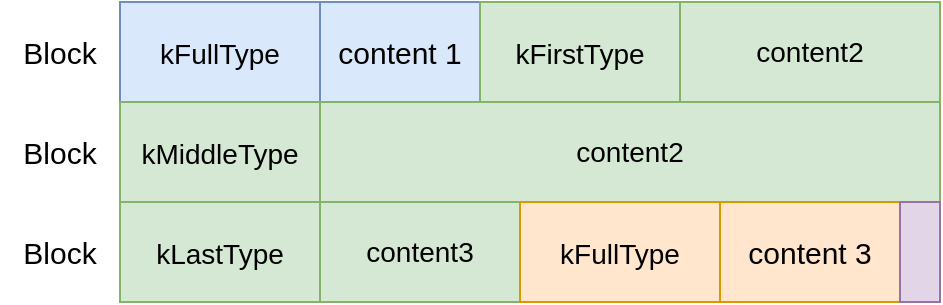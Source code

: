 <mxfile version="20.5.1" type="device"><diagram id="Su3DDQcc6nS925Ph8aam" name="第 1 页"><mxGraphModel dx="1038" dy="575" grid="1" gridSize="10" guides="1" tooltips="1" connect="1" arrows="1" fold="1" page="1" pageScale="1" pageWidth="827" pageHeight="1169" math="0" shadow="0"><root><mxCell id="0"/><mxCell id="1" parent="0"/><mxCell id="uuD8jeZUU_5n-SgN_6rn-1" value="" style="rounded=0;whiteSpace=wrap;html=1;" vertex="1" parent="1"><mxGeometry x="120" y="80" width="410" height="50" as="geometry"/></mxCell><mxCell id="uuD8jeZUU_5n-SgN_6rn-6" value="" style="rounded=0;whiteSpace=wrap;html=1;" vertex="1" parent="1"><mxGeometry x="120" y="130" width="410" height="50" as="geometry"/></mxCell><mxCell id="uuD8jeZUU_5n-SgN_6rn-7" value="" style="rounded=0;whiteSpace=wrap;html=1;" vertex="1" parent="1"><mxGeometry x="120" y="180" width="410" height="50" as="geometry"/></mxCell><mxCell id="uuD8jeZUU_5n-SgN_6rn-9" value="&lt;font style=&quot;font-size: 14px;&quot;&gt;kFullType&lt;/font&gt;" style="rounded=0;whiteSpace=wrap;html=1;fontSize=16;fillColor=#dae8fc;strokeColor=#6c8ebf;" vertex="1" parent="1"><mxGeometry x="120" y="80" width="100" height="50" as="geometry"/></mxCell><mxCell id="uuD8jeZUU_5n-SgN_6rn-10" value="&lt;font style=&quot;font-size: 15px;&quot;&gt;content 1&lt;/font&gt;" style="rounded=0;whiteSpace=wrap;html=1;fontSize=16;fillColor=#dae8fc;strokeColor=#6c8ebf;" vertex="1" parent="1"><mxGeometry x="220" y="80" width="80" height="50" as="geometry"/></mxCell><mxCell id="uuD8jeZUU_5n-SgN_6rn-11" value="content2" style="rounded=0;whiteSpace=wrap;html=1;fontSize=14;fillColor=#d5e8d4;strokeColor=#82b366;" vertex="1" parent="1"><mxGeometry x="400" y="80" width="130" height="50" as="geometry"/></mxCell><mxCell id="uuD8jeZUU_5n-SgN_6rn-15" value="&lt;font style=&quot;font-size: 14px;&quot;&gt;kMiddleType&lt;/font&gt;" style="rounded=0;whiteSpace=wrap;html=1;fontSize=16;fillColor=#d5e8d4;strokeColor=#82b366;" vertex="1" parent="1"><mxGeometry x="120" y="130" width="100" height="50" as="geometry"/></mxCell><mxCell id="uuD8jeZUU_5n-SgN_6rn-16" value="&lt;span style=&quot;font-size: 14px;&quot;&gt;kFirstType&lt;/span&gt;" style="rounded=0;whiteSpace=wrap;html=1;fontSize=16;fillColor=#d5e8d4;strokeColor=#82b366;" vertex="1" parent="1"><mxGeometry x="300" y="80" width="100" height="50" as="geometry"/></mxCell><mxCell id="uuD8jeZUU_5n-SgN_6rn-17" value="content2" style="rounded=0;whiteSpace=wrap;html=1;fontSize=14;fillColor=#d5e8d4;strokeColor=#82b366;" vertex="1" parent="1"><mxGeometry x="220" y="130" width="310" height="50" as="geometry"/></mxCell><mxCell id="uuD8jeZUU_5n-SgN_6rn-18" value="&lt;font style=&quot;font-size: 14px;&quot;&gt;kLastType&lt;/font&gt;" style="rounded=0;whiteSpace=wrap;html=1;fontSize=16;fillColor=#d5e8d4;strokeColor=#82b366;" vertex="1" parent="1"><mxGeometry x="120" y="180" width="100" height="50" as="geometry"/></mxCell><mxCell id="uuD8jeZUU_5n-SgN_6rn-19" value="content3" style="rounded=0;whiteSpace=wrap;html=1;fontSize=14;fillColor=#d5e8d4;strokeColor=#82b366;" vertex="1" parent="1"><mxGeometry x="220" y="180" width="100" height="50" as="geometry"/></mxCell><mxCell id="uuD8jeZUU_5n-SgN_6rn-20" value="&lt;font style=&quot;font-size: 14px;&quot;&gt;kFullType&lt;/font&gt;" style="rounded=0;whiteSpace=wrap;html=1;fontSize=16;fillColor=#ffe6cc;strokeColor=#d79b00;" vertex="1" parent="1"><mxGeometry x="320" y="180" width="100" height="50" as="geometry"/></mxCell><mxCell id="uuD8jeZUU_5n-SgN_6rn-21" value="&lt;font style=&quot;font-size: 15px;&quot;&gt;content 3&lt;/font&gt;" style="rounded=0;whiteSpace=wrap;html=1;fontSize=16;fillColor=#ffe6cc;strokeColor=#d79b00;" vertex="1" parent="1"><mxGeometry x="420" y="180" width="90" height="50" as="geometry"/></mxCell><mxCell id="uuD8jeZUU_5n-SgN_6rn-22" value="" style="rounded=0;whiteSpace=wrap;html=1;fontSize=15;fillColor=#e1d5e7;strokeColor=#9673a6;" vertex="1" parent="1"><mxGeometry x="510" y="180" width="20" height="50" as="geometry"/></mxCell><mxCell id="uuD8jeZUU_5n-SgN_6rn-23" value="Block" style="text;html=1;strokeColor=none;fillColor=none;align=center;verticalAlign=middle;whiteSpace=wrap;rounded=0;fontSize=15;" vertex="1" parent="1"><mxGeometry x="60" y="90" width="60" height="30" as="geometry"/></mxCell><mxCell id="uuD8jeZUU_5n-SgN_6rn-25" value="Block" style="text;html=1;strokeColor=none;fillColor=none;align=center;verticalAlign=middle;whiteSpace=wrap;rounded=0;fontSize=15;" vertex="1" parent="1"><mxGeometry x="60" y="140" width="60" height="30" as="geometry"/></mxCell><mxCell id="uuD8jeZUU_5n-SgN_6rn-26" value="Block" style="text;html=1;strokeColor=none;fillColor=none;align=center;verticalAlign=middle;whiteSpace=wrap;rounded=0;fontSize=15;" vertex="1" parent="1"><mxGeometry x="60" y="190" width="60" height="30" as="geometry"/></mxCell></root></mxGraphModel></diagram></mxfile>